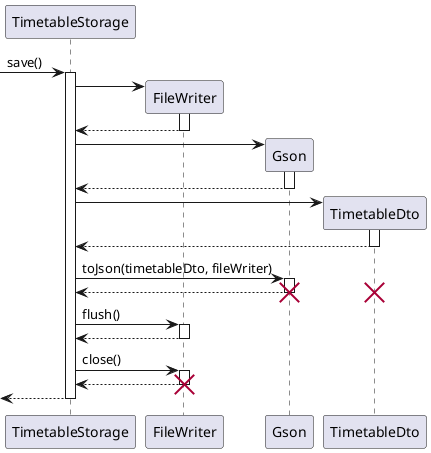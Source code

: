 @startuml

[-> TimetableStorage : save()
activate TimetableStorage
TimetableStorage -> FileWriter**
activate FileWriter
FileWriter --> TimetableStorage
deactivate FileWriter
TimetableStorage -> Gson**
activate Gson
Gson --> TimetableStorage
deactivate Gson
TimetableStorage -> TimetableDto**
activate TimetableDto
TimetableDto --> TimetableStorage
deactivate TimetableDto

TimetableStorage -> Gson : toJson(timetableDto, fileWriter)
activate Gson
Gson --> TimetableStorage
deactivate Gson
destroy Gson
destroy TimetableDto

TimetableStorage -> FileWriter : flush()
activate FileWriter
FileWriter --> TimetableStorage
deactivate FileWriter

TimetableStorage -> FileWriter : close()
activate FileWriter
FileWriter --> TimetableStorage
deactivate FileWriter

destroy FileWriter

<-- TimetableStorage
deactivate TimetableStorage

@enduml